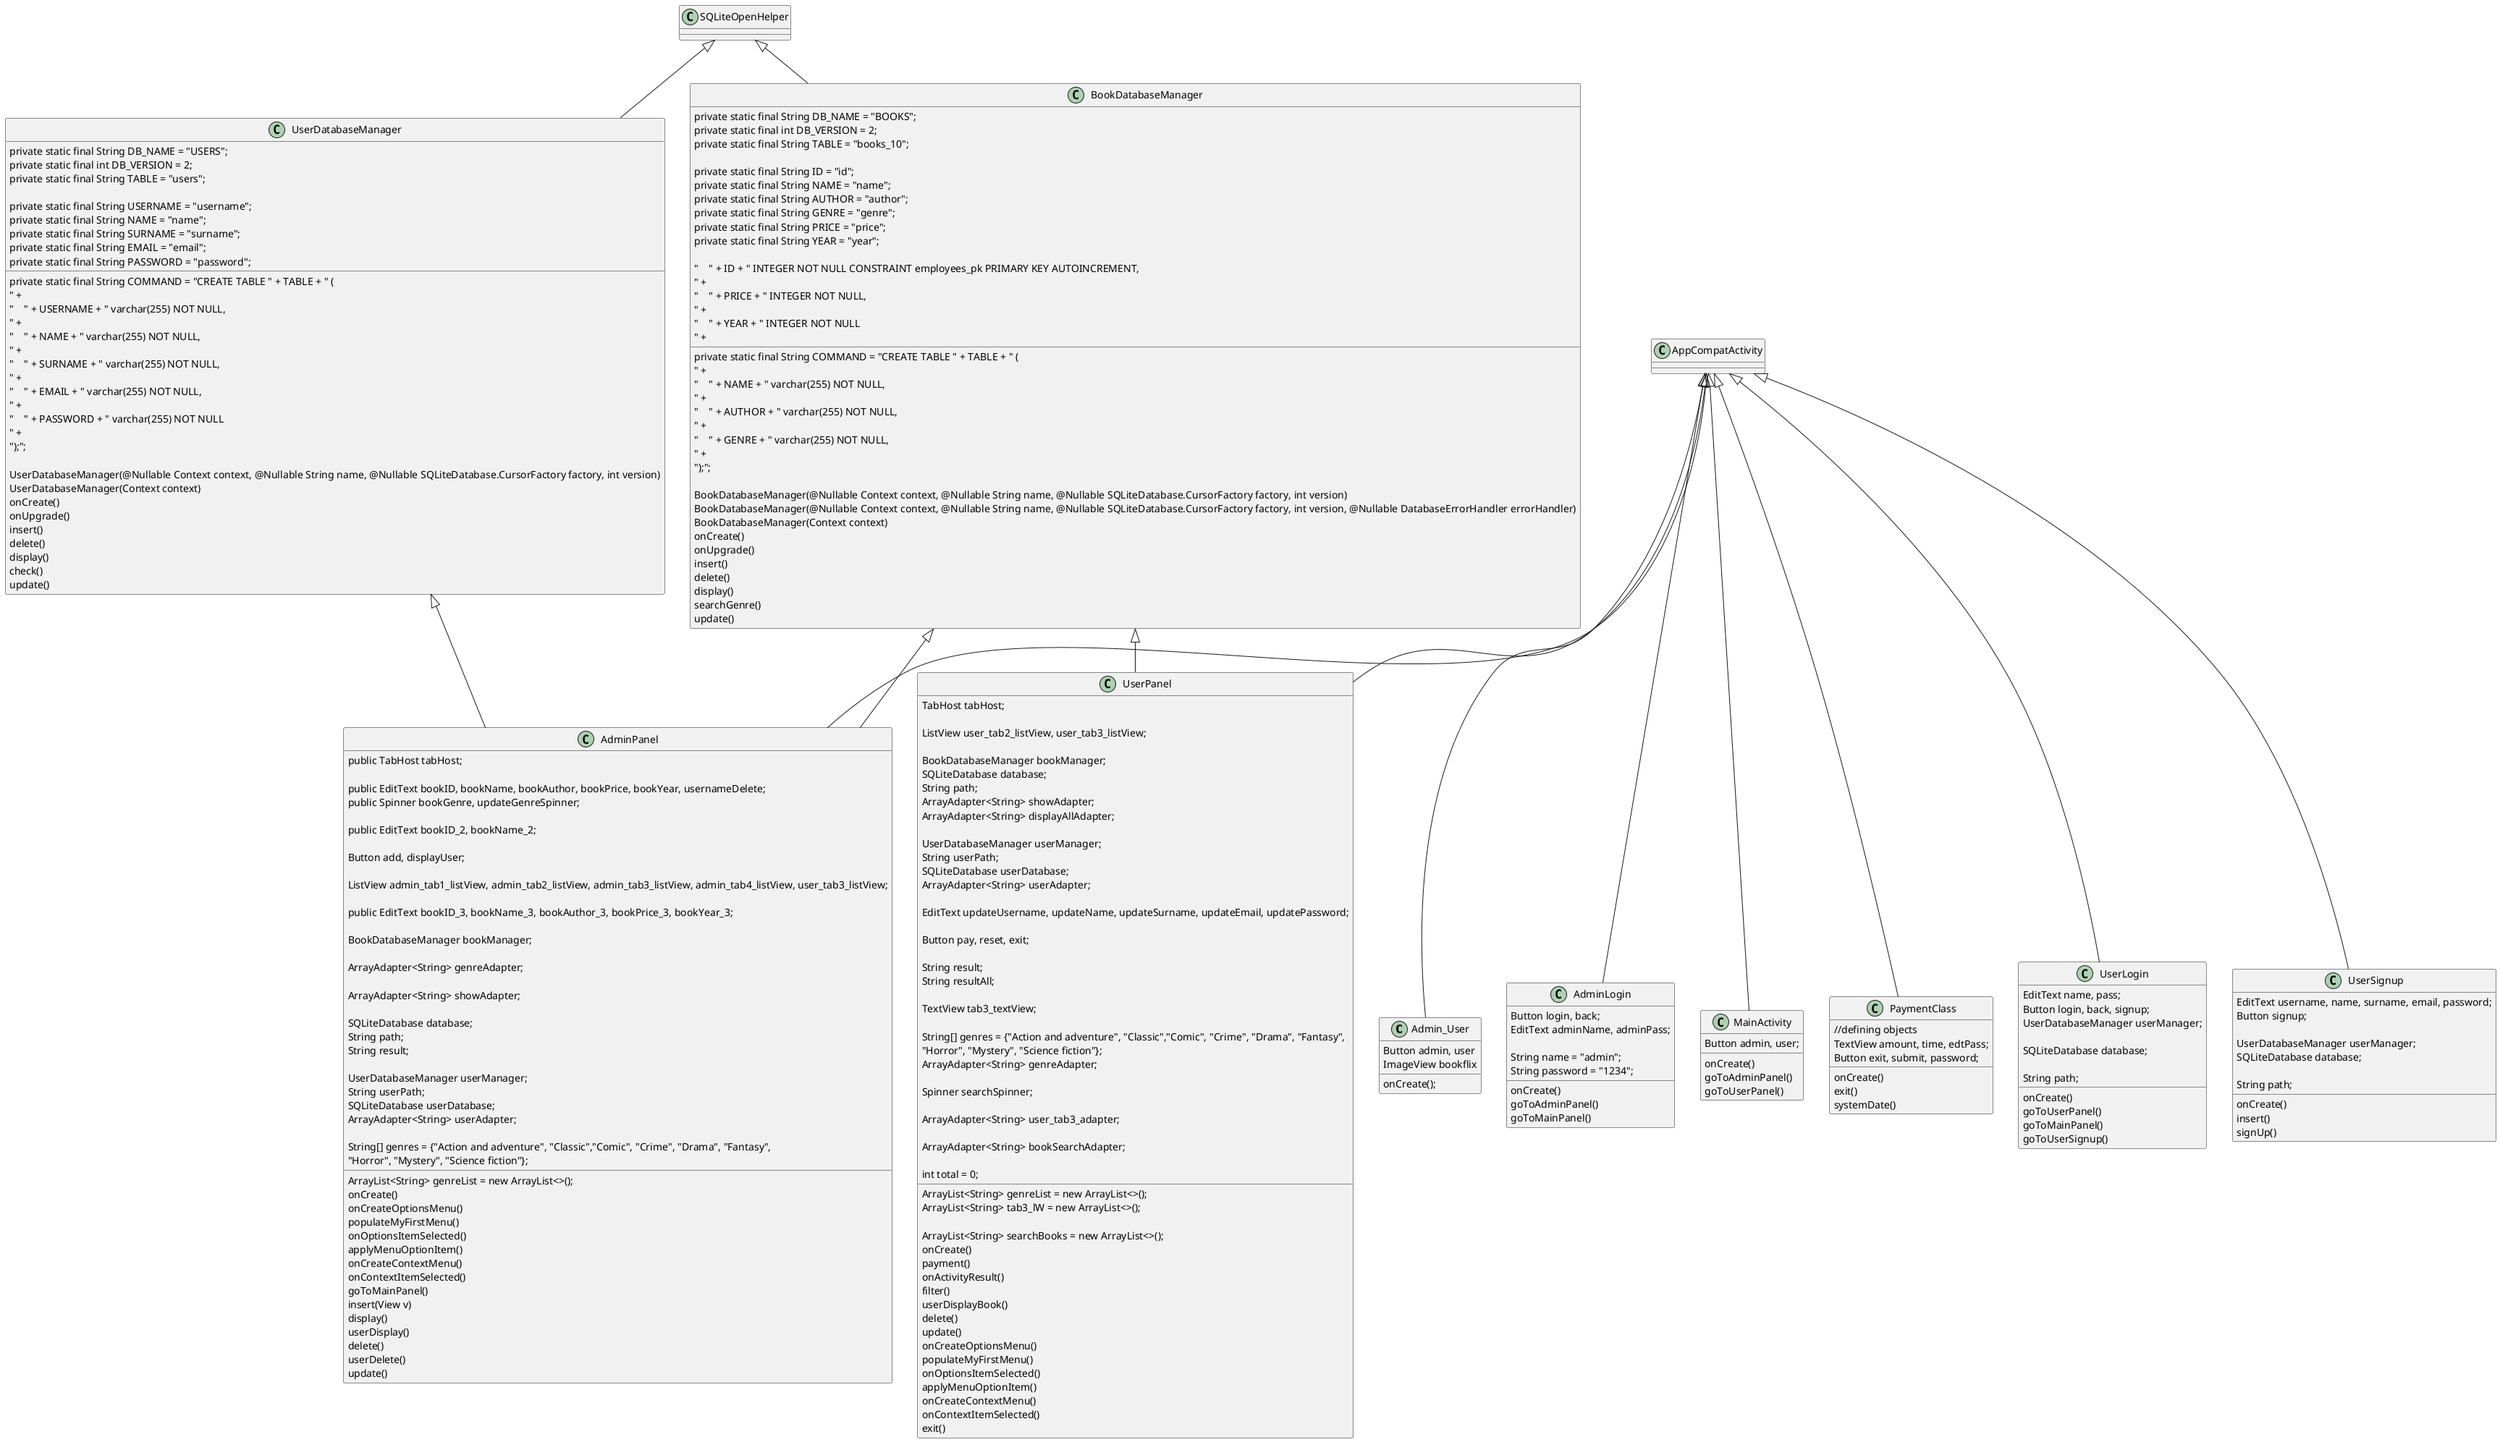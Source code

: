 @startuml


class Admin_User extends AppCompatActivity{
Button admin, user
ImageView bookflix

onCreate();
}

class AdminLogin extends AppCompatActivity{

    Button login, back;
    EditText adminName, adminPass;

    String name = "admin";
    String password = "1234";

  onCreate()
    goToAdminPanel()
    goToMainPanel()
}

class AdminPanel extends AppCompatActivity, BookDatabaseManager, UserDatabaseManager {

    public TabHost tabHost;

    public EditText bookID, bookName, bookAuthor, bookPrice, bookYear, usernameDelete;
    public Spinner bookGenre, updateGenreSpinner;

    public EditText bookID_2, bookName_2;

    Button add, displayUser;

    ListView admin_tab1_listView, admin_tab2_listView, admin_tab3_listView, admin_tab4_listView, user_tab3_listView;

    public EditText bookID_3, bookName_3, bookAuthor_3, bookPrice_3, bookYear_3;

    BookDatabaseManager bookManager;

    ArrayList<String> genreList = new ArrayList<>();
    ArrayAdapter<String> genreAdapter;

    ArrayAdapter<String> showAdapter;

    SQLiteDatabase database;
    String path;
    String result;

    UserDatabaseManager userManager;
    String userPath;
    SQLiteDatabase userDatabase;
    ArrayAdapter<String> userAdapter;

    String[] genres = {"Action and adventure", "Classic","Comic", "Crime", "Drama", "Fantasy",
    "Horror", "Mystery", "Science fiction"};


    onCreate()
    onCreateOptionsMenu()
    populateMyFirstMenu()
    onOptionsItemSelected()
    applyMenuOptionItem()
    onCreateContextMenu()
    onContextItemSelected()
    goToMainPanel()
    insert(View v)
    display()
    userDisplay()
    delete()
    userDelete()
    update()





}

class BookDatabaseManager extends SQLiteOpenHelper {


    private static final String DB_NAME = "BOOKS";
    private static final int DB_VERSION = 2;
    private static final String TABLE = "books_10";

    private static final String ID = "id";
    private static final String NAME = "name";
    private static final String AUTHOR = "author";
    private static final String GENRE = "genre";
    private static final String PRICE = "price";
    private static final String YEAR = "year";

    private static final String COMMAND = "CREATE TABLE " + TABLE + " (\n" +
            "    " + ID + " INTEGER NOT NULL CONSTRAINT employees_pk PRIMARY KEY AUTOINCREMENT,\n" +
            "    " + NAME + " varchar(255) NOT NULL,\n" +
            "    " + AUTHOR + " varchar(255) NOT NULL,\n" +
            "    " + GENRE + " varchar(255) NOT NULL,\n" +
            "    " + PRICE + " INTEGER NOT NULL,\n" +
            "    " + YEAR + " INTEGER NOT NULL\n" +
             ");";

BookDatabaseManager(@Nullable Context context, @Nullable String name, @Nullable SQLiteDatabase.CursorFactory factory, int version)
BookDatabaseManager(@Nullable Context context, @Nullable String name, @Nullable SQLiteDatabase.CursorFactory factory, int version, @Nullable DatabaseErrorHandler errorHandler)
BookDatabaseManager(Context context)
onCreate()
onUpgrade()
insert()
delete()
display()
searchGenre()
update()


    }

class MainActivity extends AppCompatActivity {
        Button admin, user;

        onCreate()
        goToAdminPanel()
        goToUserPanel()

        }

class PaymentClass extends AppCompatActivity {

            //defining objects
            TextView amount, time, edtPass;
            Button exit, submit, password;

            onCreate()
            exit()
            systemDate()

}


class UserDatabaseManager extends SQLiteOpenHelper {

    private static final String DB_NAME = "USERS";
    private static final int DB_VERSION = 2;
    private static final String TABLE = "users";

    private static final String USERNAME = "username";
    private static final String NAME = "name";
    private static final String SURNAME = "surname";
    private static final String EMAIL = "email";
    private static final String PASSWORD = "password";

    private static final String COMMAND = "CREATE TABLE " + TABLE + " (\n" +
            "    " + USERNAME + " varchar(255) NOT NULL,\n" +
            "    " + NAME + " varchar(255) NOT NULL,\n" +
            "    " + SURNAME + " varchar(255) NOT NULL,\n" +
            "    " + EMAIL + " varchar(255) NOT NULL,\n" +
            "    " + PASSWORD + " varchar(255) NOT NULL\n" +
            ");";

            UserDatabaseManager(@Nullable Context context, @Nullable String name, @Nullable SQLiteDatabase.CursorFactory factory, int version)
            UserDatabaseManager(Context context)
            onCreate()
            onUpgrade()
            insert()
            delete()
            display()
            check()
            update()
}

class UserLogin extends AppCompatActivity {

    EditText name, pass;
    Button login, back, signup;
    UserDatabaseManager userManager;

    SQLiteDatabase database;

    String path;

    onCreate()
    goToUserPanel()
    goToMainPanel()
    goToUserSignup()
    }

    class UserPanel extends AppCompatActivity, BookDatabaseManager {

        TabHost tabHost;

        ListView user_tab2_listView, user_tab3_listView;

        BookDatabaseManager bookManager;
        SQLiteDatabase database;
        String path;
        ArrayAdapter<String> showAdapter;
        ArrayAdapter<String> displayAllAdapter;

        UserDatabaseManager userManager;
        String userPath;
        SQLiteDatabase userDatabase;
        ArrayAdapter<String> userAdapter;

        EditText updateUsername, updateName, updateSurname, updateEmail, updatePassword;

        Button pay, reset, exit;

        String result;
        String resultAll;

        TextView tab3_textView;

        String[] genres = {"Action and adventure", "Classic","Comic", "Crime", "Drama", "Fantasy",
                "Horror", "Mystery", "Science fiction"};
        ArrayList<String> genreList = new ArrayList<>();
        ArrayAdapter<String> genreAdapter;

        Spinner searchSpinner;

        ArrayAdapter<String> user_tab3_adapter;
        ArrayList<String> tab3_lW = new ArrayList<>();

        ArrayList<String> searchBooks = new ArrayList<>();
        ArrayAdapter<String> bookSearchAdapter;

        int total = 0;

        onCreate()
        payment()
        onActivityResult()
        filter()
        userDisplayBook()
        delete()
        update()
        onCreateOptionsMenu()
        populateMyFirstMenu()
        onOptionsItemSelected()
        applyMenuOptionItem()
        onCreateContextMenu()
        onContextItemSelected()
        exit()
}


class UserSignup extends AppCompatActivity {

    EditText username, name, surname, email, password;
    Button signup;

    UserDatabaseManager userManager;
    SQLiteDatabase database;

    String path;

    onCreate()
    insert()
    signUp()

    }
@enduml